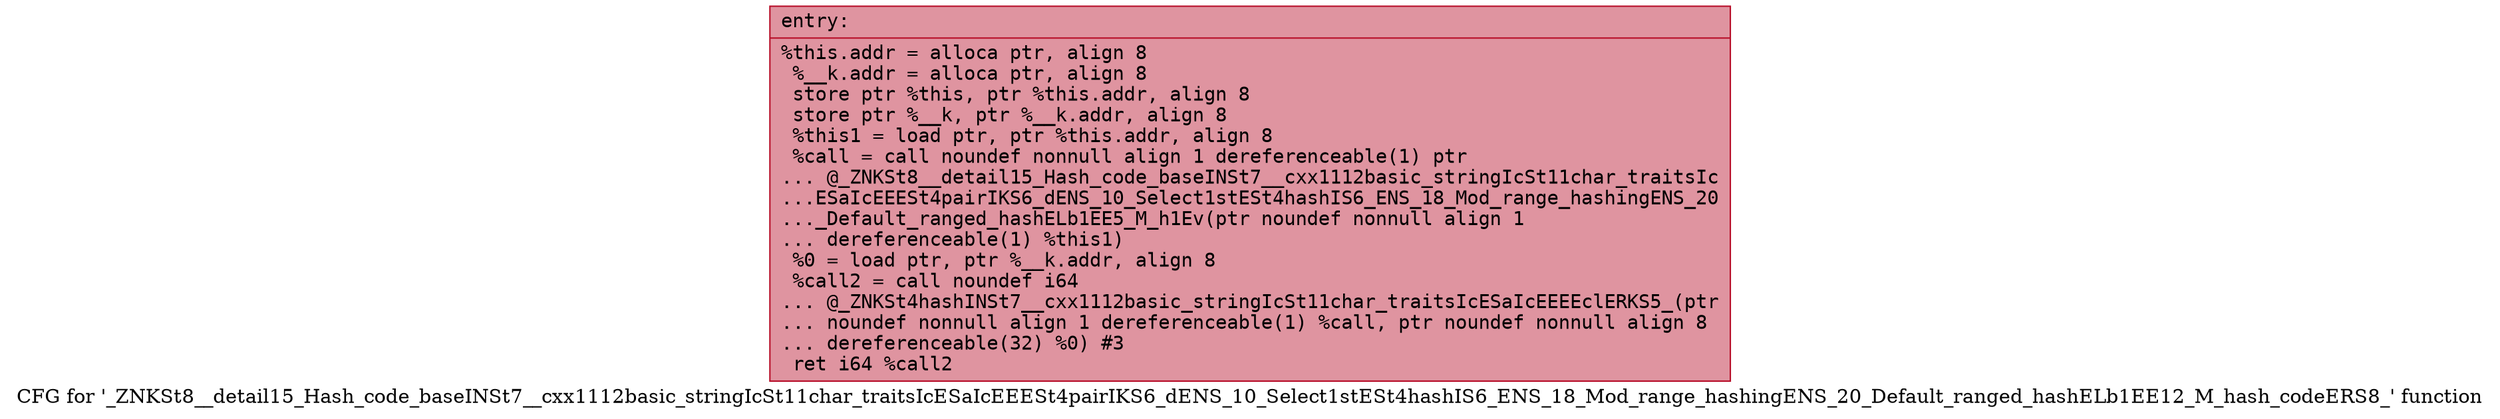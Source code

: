 digraph "CFG for '_ZNKSt8__detail15_Hash_code_baseINSt7__cxx1112basic_stringIcSt11char_traitsIcESaIcEEESt4pairIKS6_dENS_10_Select1stESt4hashIS6_ENS_18_Mod_range_hashingENS_20_Default_ranged_hashELb1EE12_M_hash_codeERS8_' function" {
	label="CFG for '_ZNKSt8__detail15_Hash_code_baseINSt7__cxx1112basic_stringIcSt11char_traitsIcESaIcEEESt4pairIKS6_dENS_10_Select1stESt4hashIS6_ENS_18_Mod_range_hashingENS_20_Default_ranged_hashELb1EE12_M_hash_codeERS8_' function";

	Node0x556bfe9d7640 [shape=record,color="#b70d28ff", style=filled, fillcolor="#b70d2870" fontname="Courier",label="{entry:\l|  %this.addr = alloca ptr, align 8\l  %__k.addr = alloca ptr, align 8\l  store ptr %this, ptr %this.addr, align 8\l  store ptr %__k, ptr %__k.addr, align 8\l  %this1 = load ptr, ptr %this.addr, align 8\l  %call = call noundef nonnull align 1 dereferenceable(1) ptr\l... @_ZNKSt8__detail15_Hash_code_baseINSt7__cxx1112basic_stringIcSt11char_traitsIc\l...ESaIcEEESt4pairIKS6_dENS_10_Select1stESt4hashIS6_ENS_18_Mod_range_hashingENS_20\l..._Default_ranged_hashELb1EE5_M_h1Ev(ptr noundef nonnull align 1\l... dereferenceable(1) %this1)\l  %0 = load ptr, ptr %__k.addr, align 8\l  %call2 = call noundef i64\l... @_ZNKSt4hashINSt7__cxx1112basic_stringIcSt11char_traitsIcESaIcEEEEclERKS5_(ptr\l... noundef nonnull align 1 dereferenceable(1) %call, ptr noundef nonnull align 8\l... dereferenceable(32) %0) #3\l  ret i64 %call2\l}"];
}
